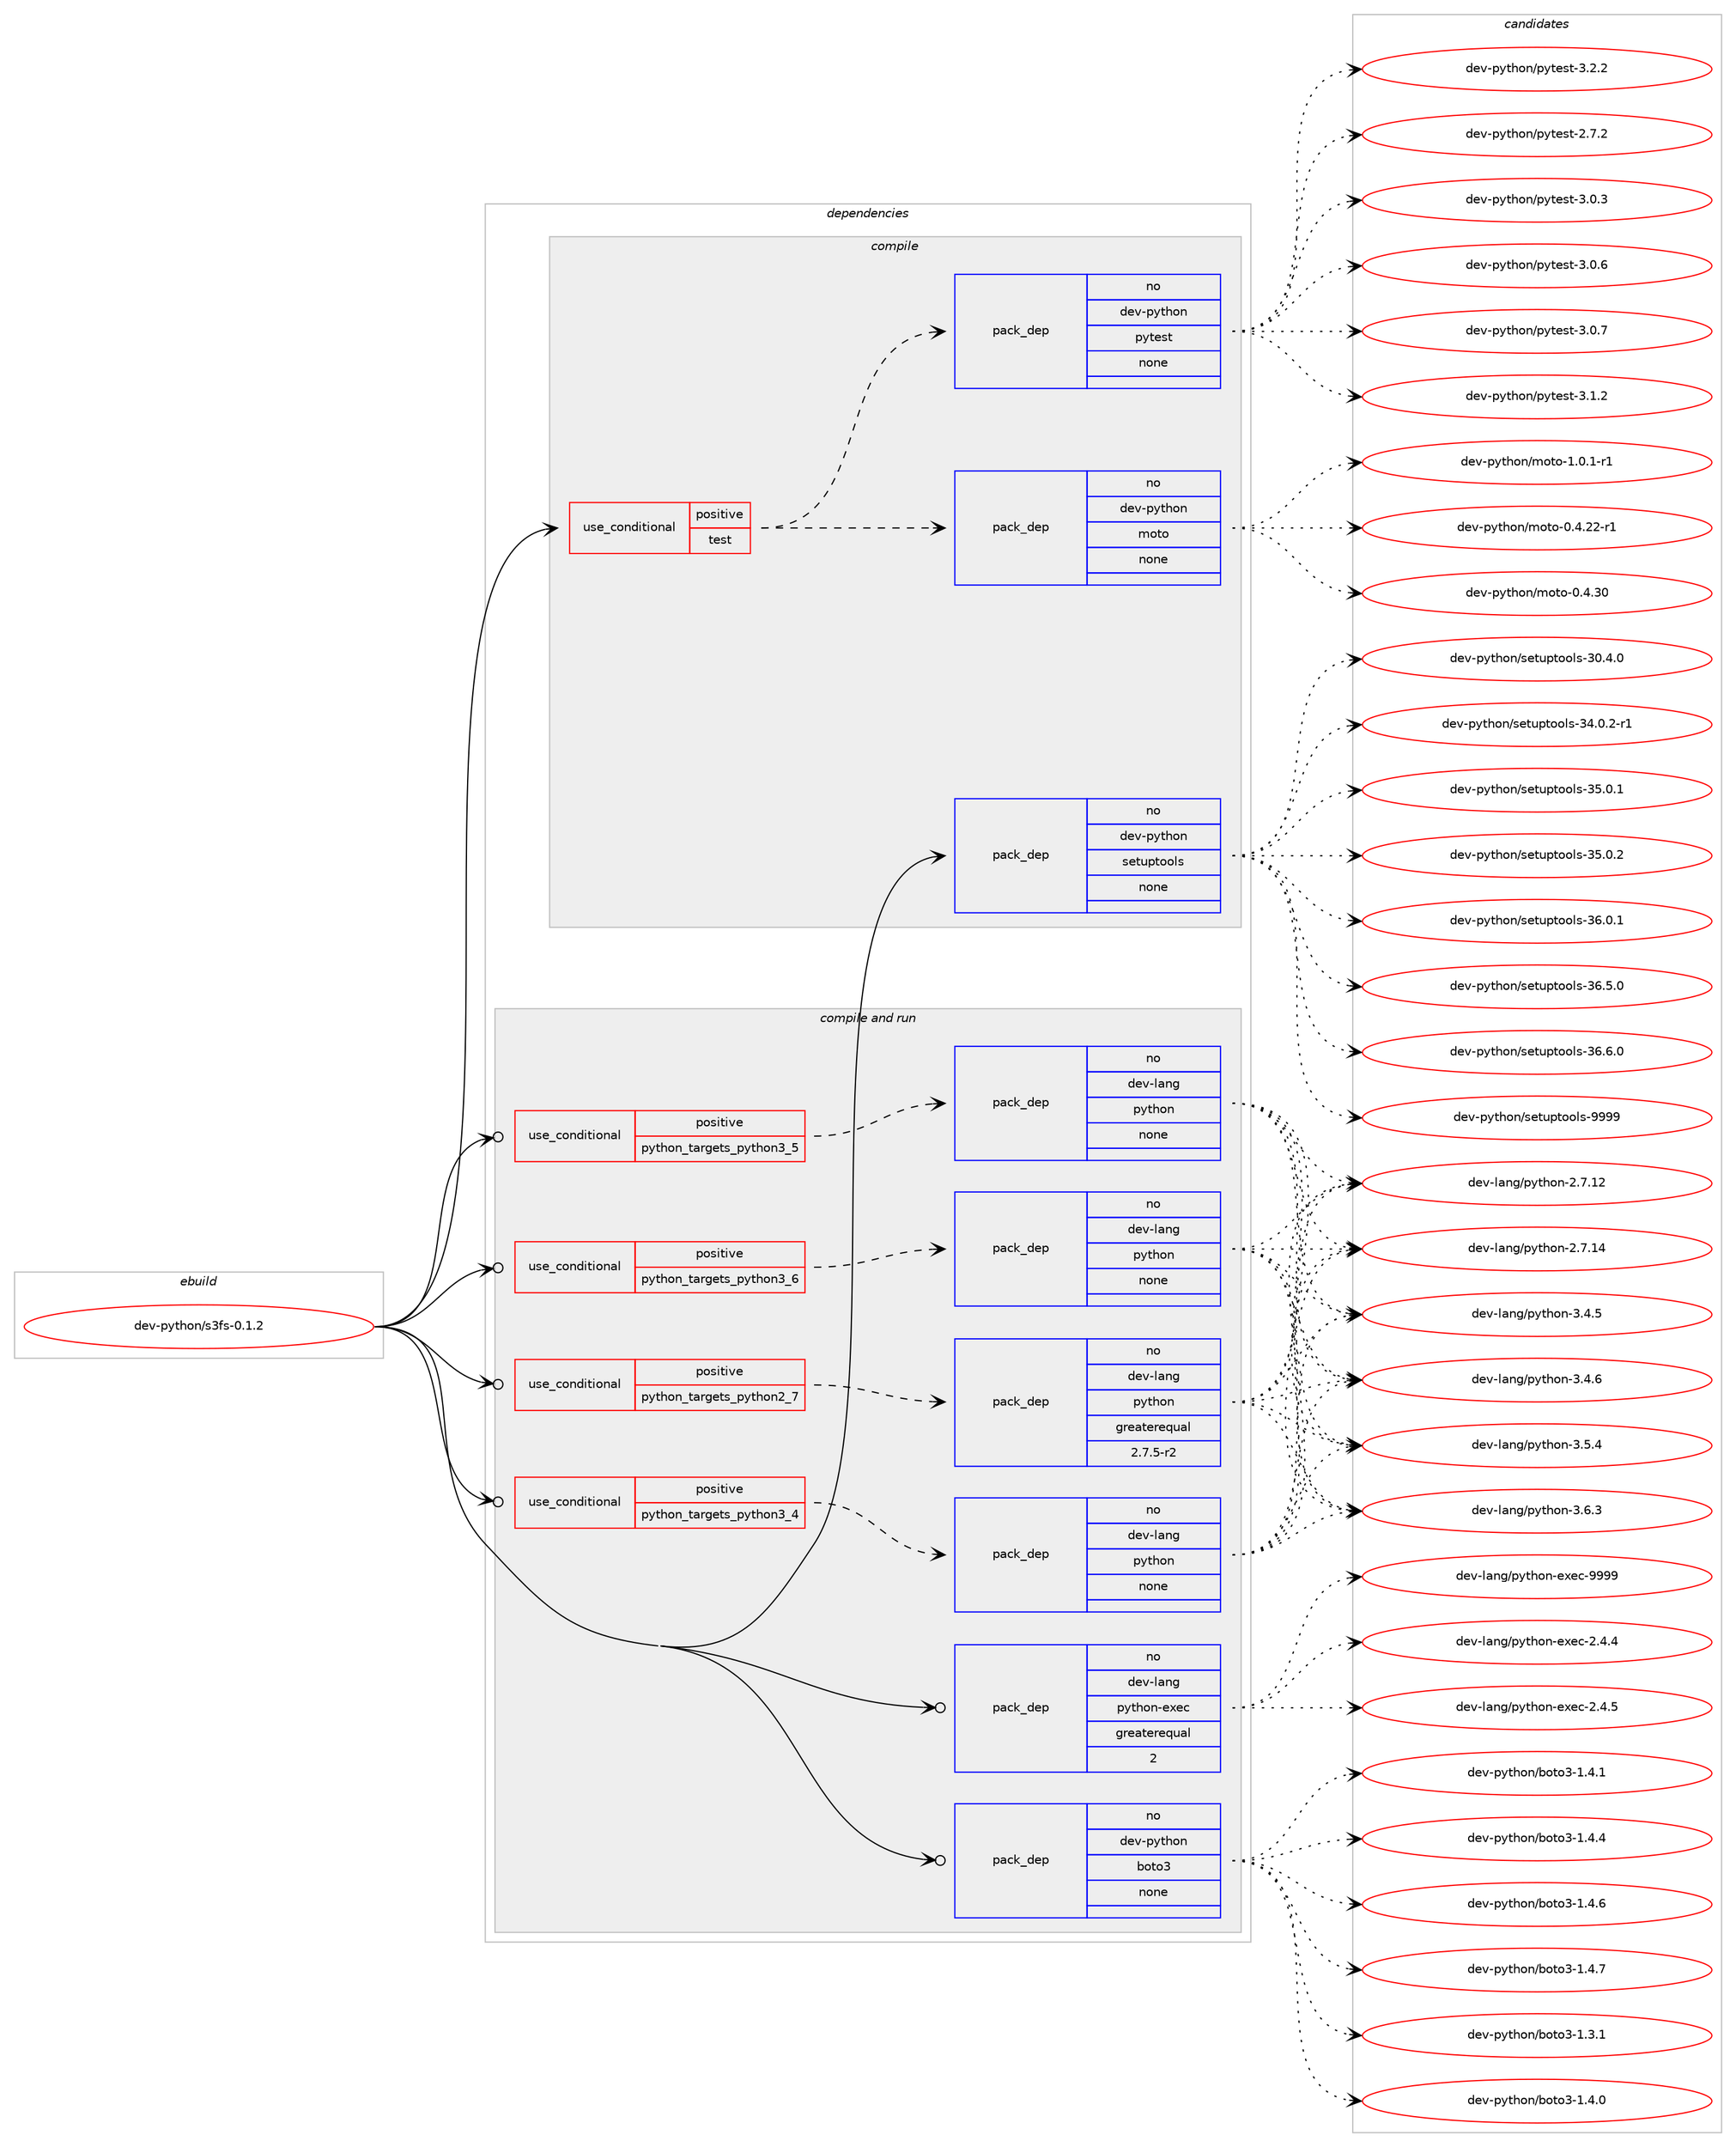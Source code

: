 digraph prolog {

# *************
# Graph options
# *************

newrank=true;
concentrate=true;
compound=true;
graph [rankdir=LR,fontname=Helvetica,fontsize=10,ranksep=1.5];#, ranksep=2.5, nodesep=0.2];
edge  [arrowhead=vee];
node  [fontname=Helvetica,fontsize=10];

# **********
# The ebuild
# **********

subgraph cluster_leftcol {
color=gray;
rank=same;
label=<<i>ebuild</i>>;
id [label="dev-python/s3fs-0.1.2", color=red, width=4, href="../dev-python/s3fs-0.1.2.svg"];
}

# ****************
# The dependencies
# ****************

subgraph cluster_midcol {
color=gray;
label=<<i>dependencies</i>>;
subgraph cluster_compile {
fillcolor="#eeeeee";
style=filled;
label=<<i>compile</i>>;
subgraph cond41326 {
dependency186359 [label=<<TABLE BORDER="0" CELLBORDER="1" CELLSPACING="0" CELLPADDING="4"><TR><TD ROWSPAN="3" CELLPADDING="10">use_conditional</TD></TR><TR><TD>positive</TD></TR><TR><TD>test</TD></TR></TABLE>>, shape=none, color=red];
subgraph pack141079 {
dependency186360 [label=<<TABLE BORDER="0" CELLBORDER="1" CELLSPACING="0" CELLPADDING="4" WIDTH="220"><TR><TD ROWSPAN="6" CELLPADDING="30">pack_dep</TD></TR><TR><TD WIDTH="110">no</TD></TR><TR><TD>dev-python</TD></TR><TR><TD>moto</TD></TR><TR><TD>none</TD></TR><TR><TD></TD></TR></TABLE>>, shape=none, color=blue];
}
dependency186359:e -> dependency186360:w [weight=20,style="dashed",arrowhead="vee"];
subgraph pack141080 {
dependency186361 [label=<<TABLE BORDER="0" CELLBORDER="1" CELLSPACING="0" CELLPADDING="4" WIDTH="220"><TR><TD ROWSPAN="6" CELLPADDING="30">pack_dep</TD></TR><TR><TD WIDTH="110">no</TD></TR><TR><TD>dev-python</TD></TR><TR><TD>pytest</TD></TR><TR><TD>none</TD></TR><TR><TD></TD></TR></TABLE>>, shape=none, color=blue];
}
dependency186359:e -> dependency186361:w [weight=20,style="dashed",arrowhead="vee"];
}
id:e -> dependency186359:w [weight=20,style="solid",arrowhead="vee"];
subgraph pack141081 {
dependency186362 [label=<<TABLE BORDER="0" CELLBORDER="1" CELLSPACING="0" CELLPADDING="4" WIDTH="220"><TR><TD ROWSPAN="6" CELLPADDING="30">pack_dep</TD></TR><TR><TD WIDTH="110">no</TD></TR><TR><TD>dev-python</TD></TR><TR><TD>setuptools</TD></TR><TR><TD>none</TD></TR><TR><TD></TD></TR></TABLE>>, shape=none, color=blue];
}
id:e -> dependency186362:w [weight=20,style="solid",arrowhead="vee"];
}
subgraph cluster_compileandrun {
fillcolor="#eeeeee";
style=filled;
label=<<i>compile and run</i>>;
subgraph cond41327 {
dependency186363 [label=<<TABLE BORDER="0" CELLBORDER="1" CELLSPACING="0" CELLPADDING="4"><TR><TD ROWSPAN="3" CELLPADDING="10">use_conditional</TD></TR><TR><TD>positive</TD></TR><TR><TD>python_targets_python2_7</TD></TR></TABLE>>, shape=none, color=red];
subgraph pack141082 {
dependency186364 [label=<<TABLE BORDER="0" CELLBORDER="1" CELLSPACING="0" CELLPADDING="4" WIDTH="220"><TR><TD ROWSPAN="6" CELLPADDING="30">pack_dep</TD></TR><TR><TD WIDTH="110">no</TD></TR><TR><TD>dev-lang</TD></TR><TR><TD>python</TD></TR><TR><TD>greaterequal</TD></TR><TR><TD>2.7.5-r2</TD></TR></TABLE>>, shape=none, color=blue];
}
dependency186363:e -> dependency186364:w [weight=20,style="dashed",arrowhead="vee"];
}
id:e -> dependency186363:w [weight=20,style="solid",arrowhead="odotvee"];
subgraph cond41328 {
dependency186365 [label=<<TABLE BORDER="0" CELLBORDER="1" CELLSPACING="0" CELLPADDING="4"><TR><TD ROWSPAN="3" CELLPADDING="10">use_conditional</TD></TR><TR><TD>positive</TD></TR><TR><TD>python_targets_python3_4</TD></TR></TABLE>>, shape=none, color=red];
subgraph pack141083 {
dependency186366 [label=<<TABLE BORDER="0" CELLBORDER="1" CELLSPACING="0" CELLPADDING="4" WIDTH="220"><TR><TD ROWSPAN="6" CELLPADDING="30">pack_dep</TD></TR><TR><TD WIDTH="110">no</TD></TR><TR><TD>dev-lang</TD></TR><TR><TD>python</TD></TR><TR><TD>none</TD></TR><TR><TD></TD></TR></TABLE>>, shape=none, color=blue];
}
dependency186365:e -> dependency186366:w [weight=20,style="dashed",arrowhead="vee"];
}
id:e -> dependency186365:w [weight=20,style="solid",arrowhead="odotvee"];
subgraph cond41329 {
dependency186367 [label=<<TABLE BORDER="0" CELLBORDER="1" CELLSPACING="0" CELLPADDING="4"><TR><TD ROWSPAN="3" CELLPADDING="10">use_conditional</TD></TR><TR><TD>positive</TD></TR><TR><TD>python_targets_python3_5</TD></TR></TABLE>>, shape=none, color=red];
subgraph pack141084 {
dependency186368 [label=<<TABLE BORDER="0" CELLBORDER="1" CELLSPACING="0" CELLPADDING="4" WIDTH="220"><TR><TD ROWSPAN="6" CELLPADDING="30">pack_dep</TD></TR><TR><TD WIDTH="110">no</TD></TR><TR><TD>dev-lang</TD></TR><TR><TD>python</TD></TR><TR><TD>none</TD></TR><TR><TD></TD></TR></TABLE>>, shape=none, color=blue];
}
dependency186367:e -> dependency186368:w [weight=20,style="dashed",arrowhead="vee"];
}
id:e -> dependency186367:w [weight=20,style="solid",arrowhead="odotvee"];
subgraph cond41330 {
dependency186369 [label=<<TABLE BORDER="0" CELLBORDER="1" CELLSPACING="0" CELLPADDING="4"><TR><TD ROWSPAN="3" CELLPADDING="10">use_conditional</TD></TR><TR><TD>positive</TD></TR><TR><TD>python_targets_python3_6</TD></TR></TABLE>>, shape=none, color=red];
subgraph pack141085 {
dependency186370 [label=<<TABLE BORDER="0" CELLBORDER="1" CELLSPACING="0" CELLPADDING="4" WIDTH="220"><TR><TD ROWSPAN="6" CELLPADDING="30">pack_dep</TD></TR><TR><TD WIDTH="110">no</TD></TR><TR><TD>dev-lang</TD></TR><TR><TD>python</TD></TR><TR><TD>none</TD></TR><TR><TD></TD></TR></TABLE>>, shape=none, color=blue];
}
dependency186369:e -> dependency186370:w [weight=20,style="dashed",arrowhead="vee"];
}
id:e -> dependency186369:w [weight=20,style="solid",arrowhead="odotvee"];
subgraph pack141086 {
dependency186371 [label=<<TABLE BORDER="0" CELLBORDER="1" CELLSPACING="0" CELLPADDING="4" WIDTH="220"><TR><TD ROWSPAN="6" CELLPADDING="30">pack_dep</TD></TR><TR><TD WIDTH="110">no</TD></TR><TR><TD>dev-lang</TD></TR><TR><TD>python-exec</TD></TR><TR><TD>greaterequal</TD></TR><TR><TD>2</TD></TR></TABLE>>, shape=none, color=blue];
}
id:e -> dependency186371:w [weight=20,style="solid",arrowhead="odotvee"];
subgraph pack141087 {
dependency186372 [label=<<TABLE BORDER="0" CELLBORDER="1" CELLSPACING="0" CELLPADDING="4" WIDTH="220"><TR><TD ROWSPAN="6" CELLPADDING="30">pack_dep</TD></TR><TR><TD WIDTH="110">no</TD></TR><TR><TD>dev-python</TD></TR><TR><TD>boto3</TD></TR><TR><TD>none</TD></TR><TR><TD></TD></TR></TABLE>>, shape=none, color=blue];
}
id:e -> dependency186372:w [weight=20,style="solid",arrowhead="odotvee"];
}
subgraph cluster_run {
fillcolor="#eeeeee";
style=filled;
label=<<i>run</i>>;
}
}

# **************
# The candidates
# **************

subgraph cluster_choices {
rank=same;
color=gray;
label=<<i>candidates</i>>;

subgraph choice141079 {
color=black;
nodesep=1;
choice1001011184511212111610411111047109111116111454846524650504511449 [label="dev-python/moto-0.4.22-r1", color=red, width=4,href="../dev-python/moto-0.4.22-r1.svg"];
choice100101118451121211161041111104710911111611145484652465148 [label="dev-python/moto-0.4.30", color=red, width=4,href="../dev-python/moto-0.4.30.svg"];
choice10010111845112121116104111110471091111161114549464846494511449 [label="dev-python/moto-1.0.1-r1", color=red, width=4,href="../dev-python/moto-1.0.1-r1.svg"];
dependency186360:e -> choice1001011184511212111610411111047109111116111454846524650504511449:w [style=dotted,weight="100"];
dependency186360:e -> choice100101118451121211161041111104710911111611145484652465148:w [style=dotted,weight="100"];
dependency186360:e -> choice10010111845112121116104111110471091111161114549464846494511449:w [style=dotted,weight="100"];
}
subgraph choice141080 {
color=black;
nodesep=1;
choice1001011184511212111610411111047112121116101115116455046554650 [label="dev-python/pytest-2.7.2", color=red, width=4,href="../dev-python/pytest-2.7.2.svg"];
choice1001011184511212111610411111047112121116101115116455146484651 [label="dev-python/pytest-3.0.3", color=red, width=4,href="../dev-python/pytest-3.0.3.svg"];
choice1001011184511212111610411111047112121116101115116455146484654 [label="dev-python/pytest-3.0.6", color=red, width=4,href="../dev-python/pytest-3.0.6.svg"];
choice1001011184511212111610411111047112121116101115116455146484655 [label="dev-python/pytest-3.0.7", color=red, width=4,href="../dev-python/pytest-3.0.7.svg"];
choice1001011184511212111610411111047112121116101115116455146494650 [label="dev-python/pytest-3.1.2", color=red, width=4,href="../dev-python/pytest-3.1.2.svg"];
choice1001011184511212111610411111047112121116101115116455146504650 [label="dev-python/pytest-3.2.2", color=red, width=4,href="../dev-python/pytest-3.2.2.svg"];
dependency186361:e -> choice1001011184511212111610411111047112121116101115116455046554650:w [style=dotted,weight="100"];
dependency186361:e -> choice1001011184511212111610411111047112121116101115116455146484651:w [style=dotted,weight="100"];
dependency186361:e -> choice1001011184511212111610411111047112121116101115116455146484654:w [style=dotted,weight="100"];
dependency186361:e -> choice1001011184511212111610411111047112121116101115116455146484655:w [style=dotted,weight="100"];
dependency186361:e -> choice1001011184511212111610411111047112121116101115116455146494650:w [style=dotted,weight="100"];
dependency186361:e -> choice1001011184511212111610411111047112121116101115116455146504650:w [style=dotted,weight="100"];
}
subgraph choice141081 {
color=black;
nodesep=1;
choice100101118451121211161041111104711510111611711211611111110811545514846524648 [label="dev-python/setuptools-30.4.0", color=red, width=4,href="../dev-python/setuptools-30.4.0.svg"];
choice1001011184511212111610411111047115101116117112116111111108115455152464846504511449 [label="dev-python/setuptools-34.0.2-r1", color=red, width=4,href="../dev-python/setuptools-34.0.2-r1.svg"];
choice100101118451121211161041111104711510111611711211611111110811545515346484649 [label="dev-python/setuptools-35.0.1", color=red, width=4,href="../dev-python/setuptools-35.0.1.svg"];
choice100101118451121211161041111104711510111611711211611111110811545515346484650 [label="dev-python/setuptools-35.0.2", color=red, width=4,href="../dev-python/setuptools-35.0.2.svg"];
choice100101118451121211161041111104711510111611711211611111110811545515446484649 [label="dev-python/setuptools-36.0.1", color=red, width=4,href="../dev-python/setuptools-36.0.1.svg"];
choice100101118451121211161041111104711510111611711211611111110811545515446534648 [label="dev-python/setuptools-36.5.0", color=red, width=4,href="../dev-python/setuptools-36.5.0.svg"];
choice100101118451121211161041111104711510111611711211611111110811545515446544648 [label="dev-python/setuptools-36.6.0", color=red, width=4,href="../dev-python/setuptools-36.6.0.svg"];
choice10010111845112121116104111110471151011161171121161111111081154557575757 [label="dev-python/setuptools-9999", color=red, width=4,href="../dev-python/setuptools-9999.svg"];
dependency186362:e -> choice100101118451121211161041111104711510111611711211611111110811545514846524648:w [style=dotted,weight="100"];
dependency186362:e -> choice1001011184511212111610411111047115101116117112116111111108115455152464846504511449:w [style=dotted,weight="100"];
dependency186362:e -> choice100101118451121211161041111104711510111611711211611111110811545515346484649:w [style=dotted,weight="100"];
dependency186362:e -> choice100101118451121211161041111104711510111611711211611111110811545515346484650:w [style=dotted,weight="100"];
dependency186362:e -> choice100101118451121211161041111104711510111611711211611111110811545515446484649:w [style=dotted,weight="100"];
dependency186362:e -> choice100101118451121211161041111104711510111611711211611111110811545515446534648:w [style=dotted,weight="100"];
dependency186362:e -> choice100101118451121211161041111104711510111611711211611111110811545515446544648:w [style=dotted,weight="100"];
dependency186362:e -> choice10010111845112121116104111110471151011161171121161111111081154557575757:w [style=dotted,weight="100"];
}
subgraph choice141082 {
color=black;
nodesep=1;
choice10010111845108971101034711212111610411111045504655464950 [label="dev-lang/python-2.7.12", color=red, width=4,href="../dev-lang/python-2.7.12.svg"];
choice10010111845108971101034711212111610411111045504655464952 [label="dev-lang/python-2.7.14", color=red, width=4,href="../dev-lang/python-2.7.14.svg"];
choice100101118451089711010347112121116104111110455146524653 [label="dev-lang/python-3.4.5", color=red, width=4,href="../dev-lang/python-3.4.5.svg"];
choice100101118451089711010347112121116104111110455146524654 [label="dev-lang/python-3.4.6", color=red, width=4,href="../dev-lang/python-3.4.6.svg"];
choice100101118451089711010347112121116104111110455146534652 [label="dev-lang/python-3.5.4", color=red, width=4,href="../dev-lang/python-3.5.4.svg"];
choice100101118451089711010347112121116104111110455146544651 [label="dev-lang/python-3.6.3", color=red, width=4,href="../dev-lang/python-3.6.3.svg"];
dependency186364:e -> choice10010111845108971101034711212111610411111045504655464950:w [style=dotted,weight="100"];
dependency186364:e -> choice10010111845108971101034711212111610411111045504655464952:w [style=dotted,weight="100"];
dependency186364:e -> choice100101118451089711010347112121116104111110455146524653:w [style=dotted,weight="100"];
dependency186364:e -> choice100101118451089711010347112121116104111110455146524654:w [style=dotted,weight="100"];
dependency186364:e -> choice100101118451089711010347112121116104111110455146534652:w [style=dotted,weight="100"];
dependency186364:e -> choice100101118451089711010347112121116104111110455146544651:w [style=dotted,weight="100"];
}
subgraph choice141083 {
color=black;
nodesep=1;
choice10010111845108971101034711212111610411111045504655464950 [label="dev-lang/python-2.7.12", color=red, width=4,href="../dev-lang/python-2.7.12.svg"];
choice10010111845108971101034711212111610411111045504655464952 [label="dev-lang/python-2.7.14", color=red, width=4,href="../dev-lang/python-2.7.14.svg"];
choice100101118451089711010347112121116104111110455146524653 [label="dev-lang/python-3.4.5", color=red, width=4,href="../dev-lang/python-3.4.5.svg"];
choice100101118451089711010347112121116104111110455146524654 [label="dev-lang/python-3.4.6", color=red, width=4,href="../dev-lang/python-3.4.6.svg"];
choice100101118451089711010347112121116104111110455146534652 [label="dev-lang/python-3.5.4", color=red, width=4,href="../dev-lang/python-3.5.4.svg"];
choice100101118451089711010347112121116104111110455146544651 [label="dev-lang/python-3.6.3", color=red, width=4,href="../dev-lang/python-3.6.3.svg"];
dependency186366:e -> choice10010111845108971101034711212111610411111045504655464950:w [style=dotted,weight="100"];
dependency186366:e -> choice10010111845108971101034711212111610411111045504655464952:w [style=dotted,weight="100"];
dependency186366:e -> choice100101118451089711010347112121116104111110455146524653:w [style=dotted,weight="100"];
dependency186366:e -> choice100101118451089711010347112121116104111110455146524654:w [style=dotted,weight="100"];
dependency186366:e -> choice100101118451089711010347112121116104111110455146534652:w [style=dotted,weight="100"];
dependency186366:e -> choice100101118451089711010347112121116104111110455146544651:w [style=dotted,weight="100"];
}
subgraph choice141084 {
color=black;
nodesep=1;
choice10010111845108971101034711212111610411111045504655464950 [label="dev-lang/python-2.7.12", color=red, width=4,href="../dev-lang/python-2.7.12.svg"];
choice10010111845108971101034711212111610411111045504655464952 [label="dev-lang/python-2.7.14", color=red, width=4,href="../dev-lang/python-2.7.14.svg"];
choice100101118451089711010347112121116104111110455146524653 [label="dev-lang/python-3.4.5", color=red, width=4,href="../dev-lang/python-3.4.5.svg"];
choice100101118451089711010347112121116104111110455146524654 [label="dev-lang/python-3.4.6", color=red, width=4,href="../dev-lang/python-3.4.6.svg"];
choice100101118451089711010347112121116104111110455146534652 [label="dev-lang/python-3.5.4", color=red, width=4,href="../dev-lang/python-3.5.4.svg"];
choice100101118451089711010347112121116104111110455146544651 [label="dev-lang/python-3.6.3", color=red, width=4,href="../dev-lang/python-3.6.3.svg"];
dependency186368:e -> choice10010111845108971101034711212111610411111045504655464950:w [style=dotted,weight="100"];
dependency186368:e -> choice10010111845108971101034711212111610411111045504655464952:w [style=dotted,weight="100"];
dependency186368:e -> choice100101118451089711010347112121116104111110455146524653:w [style=dotted,weight="100"];
dependency186368:e -> choice100101118451089711010347112121116104111110455146524654:w [style=dotted,weight="100"];
dependency186368:e -> choice100101118451089711010347112121116104111110455146534652:w [style=dotted,weight="100"];
dependency186368:e -> choice100101118451089711010347112121116104111110455146544651:w [style=dotted,weight="100"];
}
subgraph choice141085 {
color=black;
nodesep=1;
choice10010111845108971101034711212111610411111045504655464950 [label="dev-lang/python-2.7.12", color=red, width=4,href="../dev-lang/python-2.7.12.svg"];
choice10010111845108971101034711212111610411111045504655464952 [label="dev-lang/python-2.7.14", color=red, width=4,href="../dev-lang/python-2.7.14.svg"];
choice100101118451089711010347112121116104111110455146524653 [label="dev-lang/python-3.4.5", color=red, width=4,href="../dev-lang/python-3.4.5.svg"];
choice100101118451089711010347112121116104111110455146524654 [label="dev-lang/python-3.4.6", color=red, width=4,href="../dev-lang/python-3.4.6.svg"];
choice100101118451089711010347112121116104111110455146534652 [label="dev-lang/python-3.5.4", color=red, width=4,href="../dev-lang/python-3.5.4.svg"];
choice100101118451089711010347112121116104111110455146544651 [label="dev-lang/python-3.6.3", color=red, width=4,href="../dev-lang/python-3.6.3.svg"];
dependency186370:e -> choice10010111845108971101034711212111610411111045504655464950:w [style=dotted,weight="100"];
dependency186370:e -> choice10010111845108971101034711212111610411111045504655464952:w [style=dotted,weight="100"];
dependency186370:e -> choice100101118451089711010347112121116104111110455146524653:w [style=dotted,weight="100"];
dependency186370:e -> choice100101118451089711010347112121116104111110455146524654:w [style=dotted,weight="100"];
dependency186370:e -> choice100101118451089711010347112121116104111110455146534652:w [style=dotted,weight="100"];
dependency186370:e -> choice100101118451089711010347112121116104111110455146544651:w [style=dotted,weight="100"];
}
subgraph choice141086 {
color=black;
nodesep=1;
choice1001011184510897110103471121211161041111104510112010199455046524652 [label="dev-lang/python-exec-2.4.4", color=red, width=4,href="../dev-lang/python-exec-2.4.4.svg"];
choice1001011184510897110103471121211161041111104510112010199455046524653 [label="dev-lang/python-exec-2.4.5", color=red, width=4,href="../dev-lang/python-exec-2.4.5.svg"];
choice10010111845108971101034711212111610411111045101120101994557575757 [label="dev-lang/python-exec-9999", color=red, width=4,href="../dev-lang/python-exec-9999.svg"];
dependency186371:e -> choice1001011184510897110103471121211161041111104510112010199455046524652:w [style=dotted,weight="100"];
dependency186371:e -> choice1001011184510897110103471121211161041111104510112010199455046524653:w [style=dotted,weight="100"];
dependency186371:e -> choice10010111845108971101034711212111610411111045101120101994557575757:w [style=dotted,weight="100"];
}
subgraph choice141087 {
color=black;
nodesep=1;
choice10010111845112121116104111110479811111611151454946514649 [label="dev-python/boto3-1.3.1", color=red, width=4,href="../dev-python/boto3-1.3.1.svg"];
choice10010111845112121116104111110479811111611151454946524648 [label="dev-python/boto3-1.4.0", color=red, width=4,href="../dev-python/boto3-1.4.0.svg"];
choice10010111845112121116104111110479811111611151454946524649 [label="dev-python/boto3-1.4.1", color=red, width=4,href="../dev-python/boto3-1.4.1.svg"];
choice10010111845112121116104111110479811111611151454946524652 [label="dev-python/boto3-1.4.4", color=red, width=4,href="../dev-python/boto3-1.4.4.svg"];
choice10010111845112121116104111110479811111611151454946524654 [label="dev-python/boto3-1.4.6", color=red, width=4,href="../dev-python/boto3-1.4.6.svg"];
choice10010111845112121116104111110479811111611151454946524655 [label="dev-python/boto3-1.4.7", color=red, width=4,href="../dev-python/boto3-1.4.7.svg"];
dependency186372:e -> choice10010111845112121116104111110479811111611151454946514649:w [style=dotted,weight="100"];
dependency186372:e -> choice10010111845112121116104111110479811111611151454946524648:w [style=dotted,weight="100"];
dependency186372:e -> choice10010111845112121116104111110479811111611151454946524649:w [style=dotted,weight="100"];
dependency186372:e -> choice10010111845112121116104111110479811111611151454946524652:w [style=dotted,weight="100"];
dependency186372:e -> choice10010111845112121116104111110479811111611151454946524654:w [style=dotted,weight="100"];
dependency186372:e -> choice10010111845112121116104111110479811111611151454946524655:w [style=dotted,weight="100"];
}
}

}
